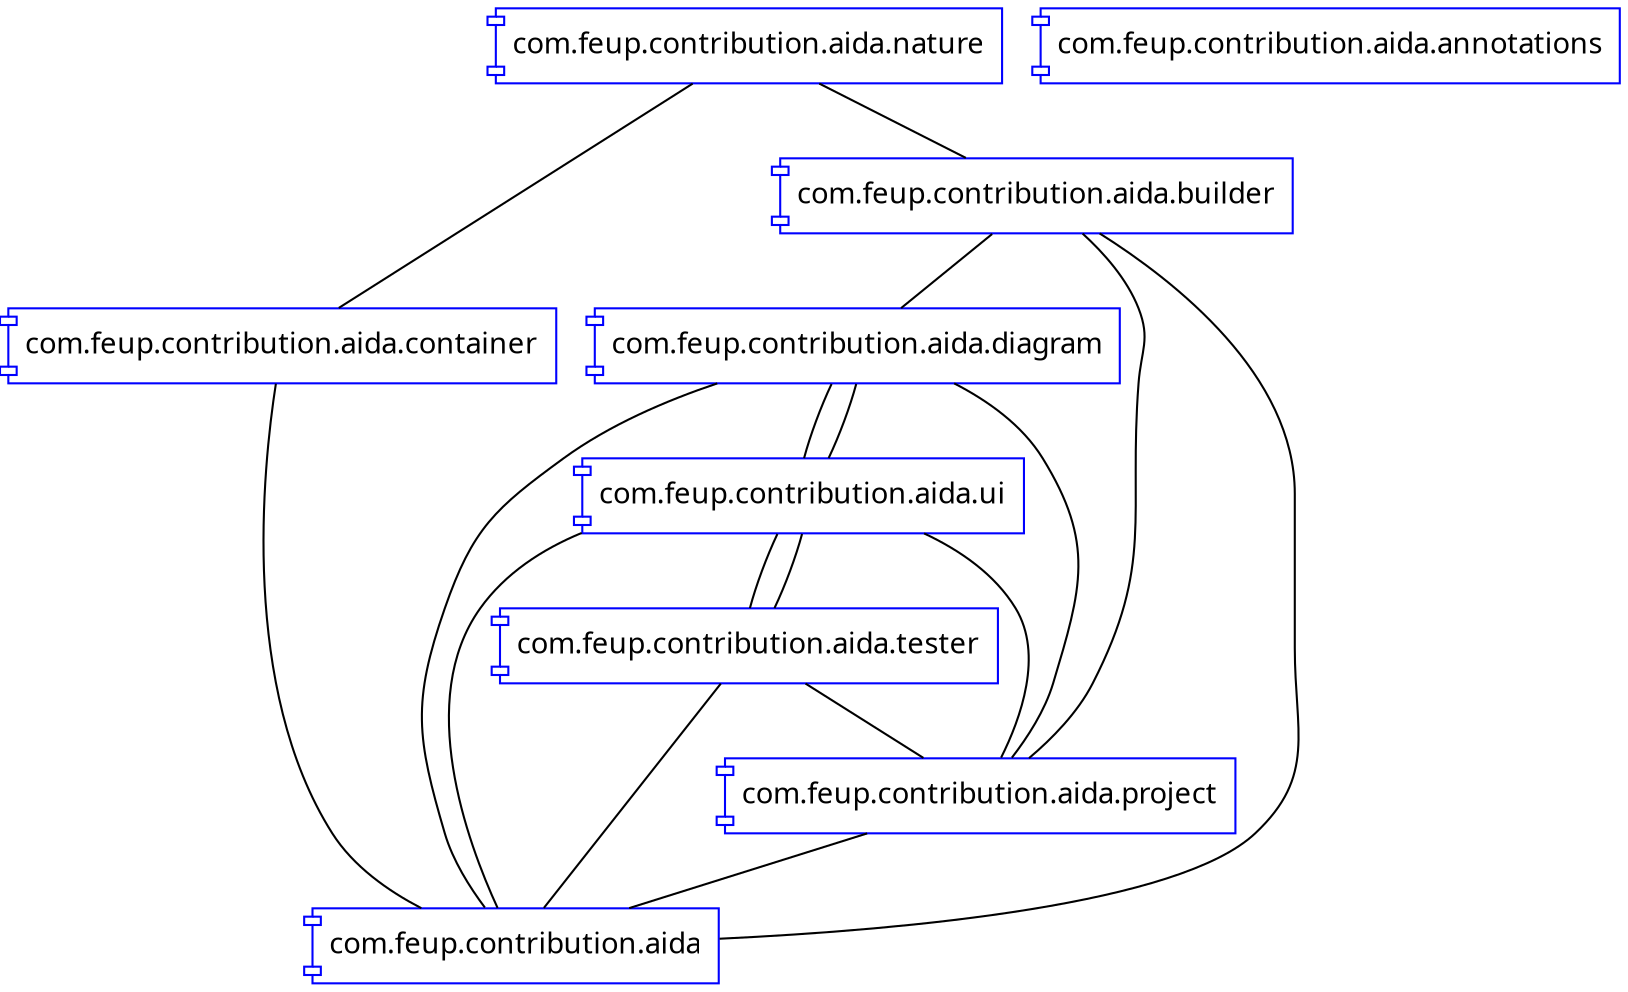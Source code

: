 graph "druid" {
  node [ fontname = "Trebuchet", label = "\N"]
  node [ shape = "component", color = "blue"]
    "com.feup.contribution.aida.project" [label="com.feup.contribution.aida.project"]
    "com.feup.contribution.aida.diagram" [label="com.feup.contribution.aida.diagram"]
    "com.feup.contribution.aida.annotations" [label="com.feup.contribution.aida.annotations"]
    "com.feup.contribution.aida.nature" [label="com.feup.contribution.aida.nature"]
    "com.feup.contribution.aida.ui" [label="com.feup.contribution.aida.ui"]
    "com.feup.contribution.aida" [label="com.feup.contribution.aida"]
    "com.feup.contribution.aida.container" [label="com.feup.contribution.aida.container"]
    "com.feup.contribution.aida.tester" [label="com.feup.contribution.aida.tester"]
    "com.feup.contribution.aida.builder" [label="com.feup.contribution.aida.builder"]
  edge [ color = "black", arrowhead="vee" ]
    "com.feup.contribution.aida.project" -- "com.feup.contribution.aida"
    "com.feup.contribution.aida.diagram" -- "com.feup.contribution.aida.ui"
    "com.feup.contribution.aida.diagram" -- "com.feup.contribution.aida.project"
    "com.feup.contribution.aida.diagram" -- "com.feup.contribution.aida"
    "com.feup.contribution.aida.nature" -- "com.feup.contribution.aida.container"
    "com.feup.contribution.aida.nature" -- "com.feup.contribution.aida.builder"
    "com.feup.contribution.aida.ui" -- "com.feup.contribution.aida.project"
    "com.feup.contribution.aida.ui" -- "com.feup.contribution.aida.diagram"
    "com.feup.contribution.aida.ui" -- "com.feup.contribution.aida.tester"
    "com.feup.contribution.aida.ui" -- "com.feup.contribution.aida"
    "com.feup.contribution.aida.container" -- "com.feup.contribution.aida"
    "com.feup.contribution.aida.tester" -- "com.feup.contribution.aida.ui"
    "com.feup.contribution.aida.tester" -- "com.feup.contribution.aida.project"
    "com.feup.contribution.aida.tester" -- "com.feup.contribution.aida"
    "com.feup.contribution.aida.builder" -- "com.feup.contribution.aida.project"
    "com.feup.contribution.aida.builder" -- "com.feup.contribution.aida.diagram"
    "com.feup.contribution.aida.builder" -- "com.feup.contribution.aida"
}
